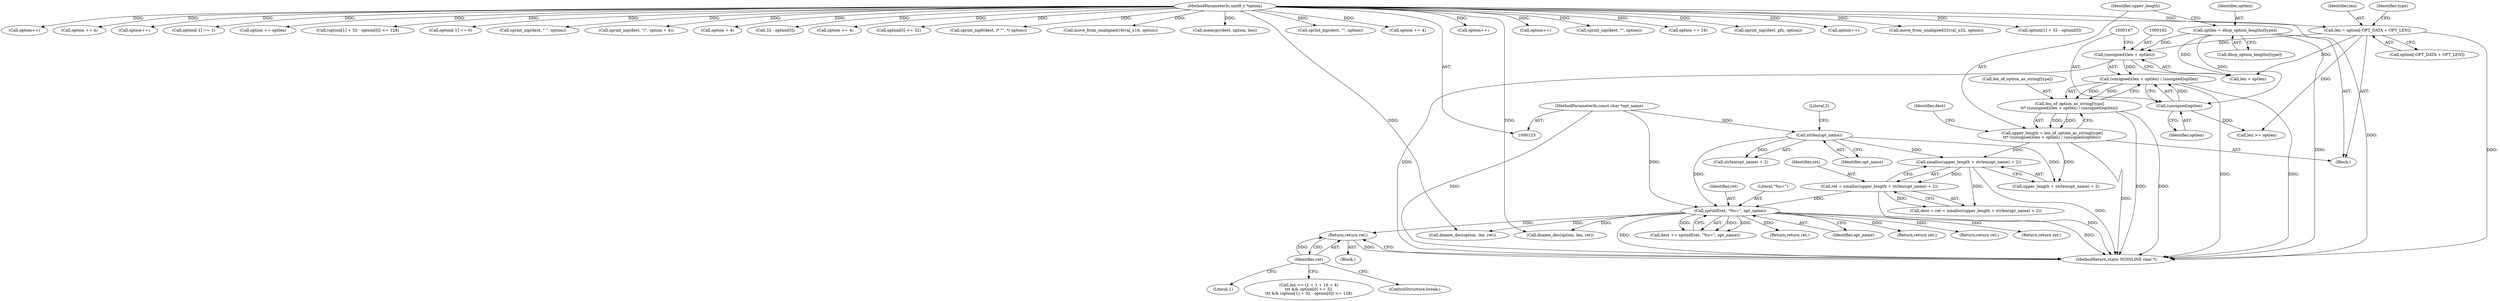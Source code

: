 digraph "0_busybox_352f79acbd759c14399e39baef21fc4ffe180ac2@pointer" {
"1000466" [label="(Return,return ret;)"];
"1000467" [label="(Identifier,ret)"];
"1000182" [label="(Call,sprintf(ret, \"%s=\", opt_name))"];
"1000171" [label="(Call,ret = xmalloc(upper_length + strlen(opt_name) + 2))"];
"1000173" [label="(Call,xmalloc(upper_length + strlen(opt_name) + 2))"];
"1000154" [label="(Call,upper_length = len_of_option_as_string[type]\n\t\t* ((unsigned)(len + optlen) / (unsigned)optlen))"];
"1000156" [label="(Call,len_of_option_as_string[type]\n\t\t* ((unsigned)(len + optlen) / (unsigned)optlen))"];
"1000160" [label="(Call,(unsigned)(len + optlen) / (unsigned)optlen)"];
"1000161" [label="(Call,(unsigned)(len + optlen))"];
"1000134" [label="(Call,len = option[-OPT_DATA + OPT_LEN])"];
"1000124" [label="(MethodParameterIn,uint8_t *option)"];
"1000149" [label="(Call,optlen = dhcp_option_lengths[type])"];
"1000166" [label="(Call,(unsigned)optlen)"];
"1000177" [label="(Call,strlen(opt_name))"];
"1000126" [label="(MethodParameterIn,const char *opt_name)"];
"1000136" [label="(Call,option[-OPT_DATA + OPT_LEN])"];
"1000150" [label="(Identifier,optlen)"];
"1000263" [label="(Call,memcpy(dest, option, len))"];
"1000180" [label="(Call,dest += sprintf(ret, \"%s=\", opt_name))"];
"1000371" [label="(Call,sprint_nip(dest, \"\", option))"];
"1000499" [label="(Call,dname_dec(option, len, ret))"];
"1000126" [label="(MethodParameterIn,const char *opt_name)"];
"1000455" [label="(Call,option += 4)"];
"1000546" [label="(Return,return ret;)"];
"1000185" [label="(Identifier,opt_name)"];
"1000171" [label="(Call,ret = xmalloc(upper_length + strlen(opt_name) + 2))"];
"1000135" [label="(Identifier,len)"];
"1000176" [label="(Call,strlen(opt_name) + 2)"];
"1000342" [label="(Call,option++)"];
"1000124" [label="(MethodParameterIn,uint8_t *option)"];
"1000179" [label="(Literal,2)"];
"1000177" [label="(Call,strlen(opt_name))"];
"1000466" [label="(Return,return ret;)"];
"1000143" [label="(Identifier,type)"];
"1000427" [label="(Call,option++)"];
"1000447" [label="(Literal,1)"];
"1000163" [label="(Call,len + optlen)"];
"1000198" [label="(Call,sprint_nip(dest, \"\", option))"];
"1000161" [label="(Call,(unsigned)(len + optlen))"];
"1000434" [label="(Call,option += 16)"];
"1000154" [label="(Call,upper_length = len_of_option_as_string[type]\n\t\t* ((unsigned)(len + optlen) / (unsigned)optlen))"];
"1000170" [label="(Identifier,dest)"];
"1000536" [label="(Call,sprint_nip(dest, pfx, option))"];
"1000134" [label="(Call,len = option[-OPT_DATA + OPT_LEN])"];
"1000419" [label="(Call,option++)"];
"1000243" [label="(Call,move_from_unaligned32(val_u32, option))"];
"1000169" [label="(Call,dest = ret = xmalloc(upper_length + strlen(opt_name) + 2))"];
"1000402" [label="(Call,option[1] + 32 - option[0])"];
"1000187" [label="(Call,len >= optlen)"];
"1000485" [label="(Call,option++)"];
"1000174" [label="(Call,upper_length + strlen(opt_name) + 2)"];
"1000155" [label="(Identifier,upper_length)"];
"1000467" [label="(Identifier,ret)"];
"1000127" [label="(Block,)"];
"1000375" [label="(Call,option += 4)"];
"1000306" [label="(Call,option++)"];
"1000166" [label="(Call,(unsigned)optlen)"];
"1000512" [label="(Call,option[-1] == 1)"];
"1000178" [label="(Identifier,opt_name)"];
"1000151" [label="(Call,dhcp_option_lengths[type])"];
"1000548" [label="(Call,option += optlen)"];
"1000401" [label="(Call,(option[1] + 32 - option[0]) <= 128)"];
"1000490" [label="(Call,option[-1] == 0)"];
"1000168" [label="(Identifier,optlen)"];
"1000570" [label="(MethodReturn,static NOINLINE char *)"];
"1000568" [label="(Return,return ret;)"];
"1000157" [label="(Call,len_of_option_as_string[type])"];
"1000451" [label="(Call,sprint_nip(dest, \" \", option))"];
"1000209" [label="(Call,sprint_nip(dest, \"/\", option + 4))"];
"1000160" [label="(Call,(unsigned)(len + optlen) / (unsigned)optlen)"];
"1000193" [label="(Block,)"];
"1000149" [label="(Call,optlen = dhcp_option_lengths[type])"];
"1000173" [label="(Call,xmalloc(upper_length + strlen(opt_name) + 2))"];
"1000284" [label="(Return,return ret;)"];
"1000182" [label="(Call,sprintf(ret, \"%s=\", opt_name))"];
"1000172" [label="(Identifier,ret)"];
"1000212" [label="(Call,option + 4)"];
"1000406" [label="(Call,32 - option[0])"];
"1000543" [label="(Call,option += 4)"];
"1000184" [label="(Literal,\"%s=\")"];
"1000156" [label="(Call,len_of_option_as_string[type]\n\t\t* ((unsigned)(len + optlen) / (unsigned)optlen))"];
"1000385" [label="(Call,len >= (1 + 1 + 16 + 4)\n\t\t\t && option[0] <= 32\n\t\t\t && (option[1] + 32 - option[0]) <= 128)"];
"1000471" [label="(Call,dname_dec(option, len, ret))"];
"1000396" [label="(Call,option[0] <= 32)"];
"1000431" [label="(Call,sprint_nip6(dest, /* \"\", */ option))"];
"1000465" [label="(ControlStructure,break;)"];
"1000183" [label="(Identifier,ret)"];
"1000381" [label="(Return,return ret;)"];
"1000228" [label="(Call,move_from_unaligned16(val_u16, option))"];
"1000466" -> "1000193"  [label="AST: "];
"1000466" -> "1000467"  [label="CFG: "];
"1000467" -> "1000466"  [label="AST: "];
"1000570" -> "1000466"  [label="CFG: "];
"1000466" -> "1000570"  [label="DDG: "];
"1000467" -> "1000466"  [label="DDG: "];
"1000182" -> "1000466"  [label="DDG: "];
"1000467" -> "1000447"  [label="CFG: "];
"1000467" -> "1000465"  [label="CFG: "];
"1000467" -> "1000385"  [label="CFG: "];
"1000182" -> "1000180"  [label="AST: "];
"1000182" -> "1000185"  [label="CFG: "];
"1000183" -> "1000182"  [label="AST: "];
"1000184" -> "1000182"  [label="AST: "];
"1000185" -> "1000182"  [label="AST: "];
"1000180" -> "1000182"  [label="CFG: "];
"1000182" -> "1000570"  [label="DDG: "];
"1000182" -> "1000570"  [label="DDG: "];
"1000182" -> "1000180"  [label="DDG: "];
"1000182" -> "1000180"  [label="DDG: "];
"1000182" -> "1000180"  [label="DDG: "];
"1000171" -> "1000182"  [label="DDG: "];
"1000177" -> "1000182"  [label="DDG: "];
"1000126" -> "1000182"  [label="DDG: "];
"1000182" -> "1000284"  [label="DDG: "];
"1000182" -> "1000381"  [label="DDG: "];
"1000182" -> "1000471"  [label="DDG: "];
"1000182" -> "1000499"  [label="DDG: "];
"1000182" -> "1000546"  [label="DDG: "];
"1000182" -> "1000568"  [label="DDG: "];
"1000171" -> "1000169"  [label="AST: "];
"1000171" -> "1000173"  [label="CFG: "];
"1000172" -> "1000171"  [label="AST: "];
"1000173" -> "1000171"  [label="AST: "];
"1000169" -> "1000171"  [label="CFG: "];
"1000171" -> "1000570"  [label="DDG: "];
"1000171" -> "1000169"  [label="DDG: "];
"1000173" -> "1000171"  [label="DDG: "];
"1000173" -> "1000174"  [label="CFG: "];
"1000174" -> "1000173"  [label="AST: "];
"1000173" -> "1000570"  [label="DDG: "];
"1000173" -> "1000169"  [label="DDG: "];
"1000154" -> "1000173"  [label="DDG: "];
"1000177" -> "1000173"  [label="DDG: "];
"1000154" -> "1000127"  [label="AST: "];
"1000154" -> "1000156"  [label="CFG: "];
"1000155" -> "1000154"  [label="AST: "];
"1000156" -> "1000154"  [label="AST: "];
"1000170" -> "1000154"  [label="CFG: "];
"1000154" -> "1000570"  [label="DDG: "];
"1000156" -> "1000154"  [label="DDG: "];
"1000156" -> "1000154"  [label="DDG: "];
"1000154" -> "1000174"  [label="DDG: "];
"1000156" -> "1000160"  [label="CFG: "];
"1000157" -> "1000156"  [label="AST: "];
"1000160" -> "1000156"  [label="AST: "];
"1000156" -> "1000570"  [label="DDG: "];
"1000156" -> "1000570"  [label="DDG: "];
"1000160" -> "1000156"  [label="DDG: "];
"1000160" -> "1000156"  [label="DDG: "];
"1000160" -> "1000166"  [label="CFG: "];
"1000161" -> "1000160"  [label="AST: "];
"1000166" -> "1000160"  [label="AST: "];
"1000160" -> "1000570"  [label="DDG: "];
"1000160" -> "1000570"  [label="DDG: "];
"1000161" -> "1000160"  [label="DDG: "];
"1000166" -> "1000160"  [label="DDG: "];
"1000161" -> "1000163"  [label="CFG: "];
"1000162" -> "1000161"  [label="AST: "];
"1000163" -> "1000161"  [label="AST: "];
"1000167" -> "1000161"  [label="CFG: "];
"1000161" -> "1000570"  [label="DDG: "];
"1000134" -> "1000161"  [label="DDG: "];
"1000149" -> "1000161"  [label="DDG: "];
"1000134" -> "1000127"  [label="AST: "];
"1000134" -> "1000136"  [label="CFG: "];
"1000135" -> "1000134"  [label="AST: "];
"1000136" -> "1000134"  [label="AST: "];
"1000143" -> "1000134"  [label="CFG: "];
"1000134" -> "1000570"  [label="DDG: "];
"1000124" -> "1000134"  [label="DDG: "];
"1000134" -> "1000163"  [label="DDG: "];
"1000134" -> "1000187"  [label="DDG: "];
"1000124" -> "1000123"  [label="AST: "];
"1000124" -> "1000570"  [label="DDG: "];
"1000124" -> "1000198"  [label="DDG: "];
"1000124" -> "1000209"  [label="DDG: "];
"1000124" -> "1000212"  [label="DDG: "];
"1000124" -> "1000228"  [label="DDG: "];
"1000124" -> "1000243"  [label="DDG: "];
"1000124" -> "1000263"  [label="DDG: "];
"1000124" -> "1000306"  [label="DDG: "];
"1000124" -> "1000342"  [label="DDG: "];
"1000124" -> "1000371"  [label="DDG: "];
"1000124" -> "1000375"  [label="DDG: "];
"1000124" -> "1000396"  [label="DDG: "];
"1000124" -> "1000401"  [label="DDG: "];
"1000124" -> "1000402"  [label="DDG: "];
"1000124" -> "1000406"  [label="DDG: "];
"1000124" -> "1000419"  [label="DDG: "];
"1000124" -> "1000427"  [label="DDG: "];
"1000124" -> "1000431"  [label="DDG: "];
"1000124" -> "1000434"  [label="DDG: "];
"1000124" -> "1000451"  [label="DDG: "];
"1000124" -> "1000455"  [label="DDG: "];
"1000124" -> "1000471"  [label="DDG: "];
"1000124" -> "1000485"  [label="DDG: "];
"1000124" -> "1000490"  [label="DDG: "];
"1000124" -> "1000499"  [label="DDG: "];
"1000124" -> "1000512"  [label="DDG: "];
"1000124" -> "1000536"  [label="DDG: "];
"1000124" -> "1000543"  [label="DDG: "];
"1000124" -> "1000548"  [label="DDG: "];
"1000149" -> "1000127"  [label="AST: "];
"1000149" -> "1000151"  [label="CFG: "];
"1000150" -> "1000149"  [label="AST: "];
"1000151" -> "1000149"  [label="AST: "];
"1000155" -> "1000149"  [label="CFG: "];
"1000149" -> "1000570"  [label="DDG: "];
"1000149" -> "1000163"  [label="DDG: "];
"1000149" -> "1000166"  [label="DDG: "];
"1000166" -> "1000168"  [label="CFG: "];
"1000167" -> "1000166"  [label="AST: "];
"1000168" -> "1000166"  [label="AST: "];
"1000166" -> "1000187"  [label="DDG: "];
"1000177" -> "1000176"  [label="AST: "];
"1000177" -> "1000178"  [label="CFG: "];
"1000178" -> "1000177"  [label="AST: "];
"1000179" -> "1000177"  [label="CFG: "];
"1000177" -> "1000174"  [label="DDG: "];
"1000177" -> "1000176"  [label="DDG: "];
"1000126" -> "1000177"  [label="DDG: "];
"1000126" -> "1000123"  [label="AST: "];
"1000126" -> "1000570"  [label="DDG: "];
}
